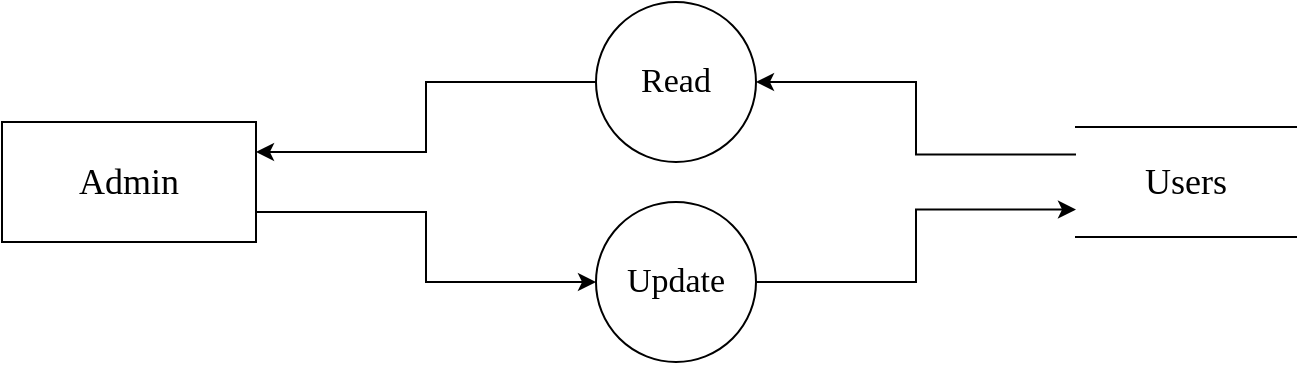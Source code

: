 <mxfile version="17.2.3" type="device"><diagram id="HeBkzXPH-GdMvk_lJBK_" name="Page-1"><mxGraphModel dx="1106" dy="653" grid="1" gridSize="10" guides="1" tooltips="1" connect="1" arrows="1" fold="1" page="1" pageScale="1" pageWidth="827" pageHeight="1169" background="none" math="0" shadow="0"><root><mxCell id="0"/><mxCell id="1" parent="0"/><mxCell id="EW4JFEgnVMHRNJtW0VKB-2" style="edgeStyle=orthogonalEdgeStyle;rounded=0;orthogonalLoop=1;jettySize=auto;html=1;exitX=1;exitY=0.75;exitDx=0;exitDy=0;endArrow=classic;endFill=1;fontFamily=Times New Roman;" parent="1" source="EW4JFEgnVMHRNJtW0VKB-4" target="EW4JFEgnVMHRNJtW0VKB-12" edge="1"><mxGeometry relative="1" as="geometry"/></mxCell><mxCell id="EW4JFEgnVMHRNJtW0VKB-4" value="&lt;font style=&quot;font-size: 18px&quot;&gt;Admin&lt;/font&gt;" style="rounded=0;whiteSpace=wrap;html=1;fontFamily=Times New Roman;" parent="1" vertex="1"><mxGeometry x="90" y="560" width="127" height="60" as="geometry"/></mxCell><mxCell id="EW4JFEgnVMHRNJtW0VKB-5" style="edgeStyle=orthogonalEdgeStyle;rounded=0;orthogonalLoop=1;jettySize=auto;html=1;entryX=1;entryY=0.25;entryDx=0;entryDy=0;fontFamily=Times New Roman;fontSize=14;endArrow=classic;endFill=1;elbow=vertical;" parent="1" source="EW4JFEgnVMHRNJtW0VKB-6" target="EW4JFEgnVMHRNJtW0VKB-4" edge="1"><mxGeometry relative="1" as="geometry"/></mxCell><mxCell id="EW4JFEgnVMHRNJtW0VKB-6" value="&lt;p&gt;&lt;span style=&quot;line-height: 1.1&quot;&gt;&lt;font style=&quot;font-size: 17px&quot;&gt;Read&lt;/font&gt;&lt;/span&gt;&lt;/p&gt;" style="ellipse;whiteSpace=wrap;html=1;aspect=fixed;shadow=0;sketch=0;rotation=0;fontFamily=Times New Roman;" parent="1" vertex="1"><mxGeometry x="387" y="500" width="80" height="80" as="geometry"/></mxCell><mxCell id="EW4JFEgnVMHRNJtW0VKB-7" style="edgeStyle=orthogonalEdgeStyle;rounded=0;orthogonalLoop=1;jettySize=auto;html=1;exitX=0;exitY=0.25;exitDx=0;exitDy=0;endArrow=classic;endFill=1;fontFamily=Times New Roman;" parent="1" source="EW4JFEgnVMHRNJtW0VKB-8" target="EW4JFEgnVMHRNJtW0VKB-6" edge="1"><mxGeometry relative="1" as="geometry"/></mxCell><mxCell id="EW4JFEgnVMHRNJtW0VKB-8" value="&lt;font style=&quot;font-size: 18px&quot;&gt;Users&lt;/font&gt;" style="shape=partialRectangle;whiteSpace=wrap;html=1;left=0;right=0;fillColor=default;rounded=0;shadow=0;glass=0;sketch=0;fontFamily=Times New Roman;fontSize=16;gradientColor=none;" parent="1" vertex="1"><mxGeometry x="627" y="562.5" width="110" height="55" as="geometry"/></mxCell><mxCell id="EW4JFEgnVMHRNJtW0VKB-11" style="edgeStyle=orthogonalEdgeStyle;rounded=0;orthogonalLoop=1;jettySize=auto;html=1;exitX=1;exitY=0.5;exitDx=0;exitDy=0;entryX=0;entryY=0.75;entryDx=0;entryDy=0;endArrow=classic;endFill=1;fontFamily=Times New Roman;" parent="1" source="EW4JFEgnVMHRNJtW0VKB-12" target="EW4JFEgnVMHRNJtW0VKB-8" edge="1"><mxGeometry relative="1" as="geometry"/></mxCell><mxCell id="EW4JFEgnVMHRNJtW0VKB-12" value="&lt;p&gt;&lt;span style=&quot;line-height: 1.1&quot;&gt;&lt;font style=&quot;font-size: 17px&quot;&gt;Update&lt;/font&gt;&lt;/span&gt;&lt;/p&gt;" style="ellipse;whiteSpace=wrap;html=1;aspect=fixed;shadow=0;sketch=0;rotation=0;fontFamily=Times New Roman;" parent="1" vertex="1"><mxGeometry x="387" y="600" width="80" height="80" as="geometry"/></mxCell></root></mxGraphModel></diagram></mxfile>